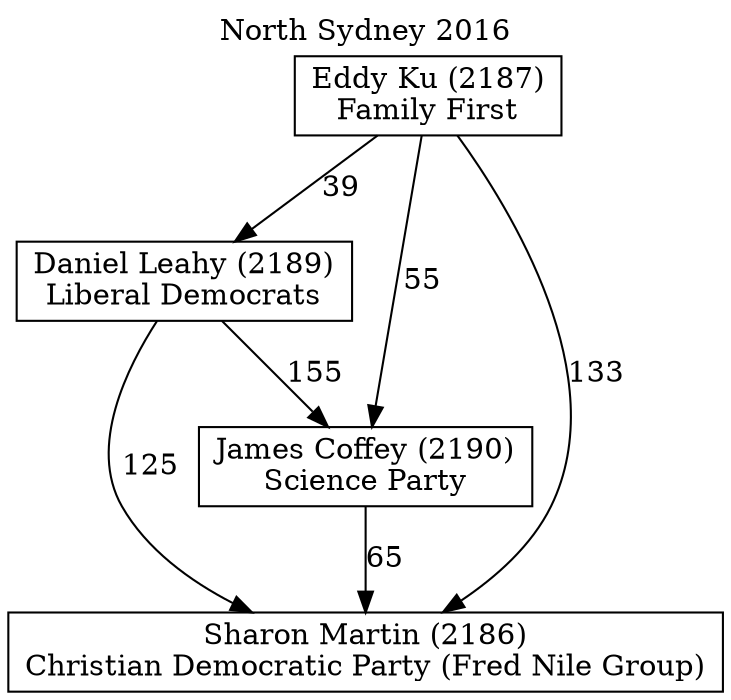 // House preference flow
digraph "Sharon Martin (2186)_North Sydney_2016" {
	graph [label="North Sydney 2016" labelloc=t mclimit=10]
	node [shape=box]
	"Eddy Ku (2187)" [label="Eddy Ku (2187)
Family First"]
	"Daniel Leahy (2189)" [label="Daniel Leahy (2189)
Liberal Democrats"]
	"James Coffey (2190)" [label="James Coffey (2190)
Science Party"]
	"Sharon Martin (2186)" [label="Sharon Martin (2186)
Christian Democratic Party (Fred Nile Group)"]
	"Eddy Ku (2187)" -> "Sharon Martin (2186)" [label=133]
	"Eddy Ku (2187)" -> "Daniel Leahy (2189)" [label=39]
	"Eddy Ku (2187)" -> "James Coffey (2190)" [label=55]
	"James Coffey (2190)" -> "Sharon Martin (2186)" [label=65]
	"Daniel Leahy (2189)" -> "James Coffey (2190)" [label=155]
	"Daniel Leahy (2189)" -> "Sharon Martin (2186)" [label=125]
}
